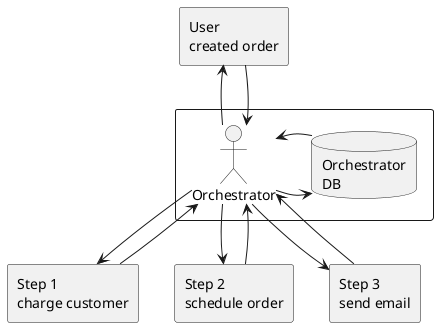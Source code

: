@startuml

rectangle "User\ncreated order" as userAction
rectangle {
  actor Orchestrator as orchestrator
  database "Orchestrator\nDB" as orchestratorDb
}
rectangle "Step 1\ncharge customer" as step1
rectangle "Step 2\nschedule order" as step2
rectangle "Step 3\nsend email"  as step3

orchestrator -up-> userAction
orchestrator <-up- userAction
orchestrator -right-> orchestratorDb
orchestrator <-right- orchestratorDb

orchestrator -down-> step1
orchestrator <-down- step1

orchestrator -down-> step2
orchestrator <-down- step2

orchestrator -down-> step3
orchestrator <-down- step3

@enduml
